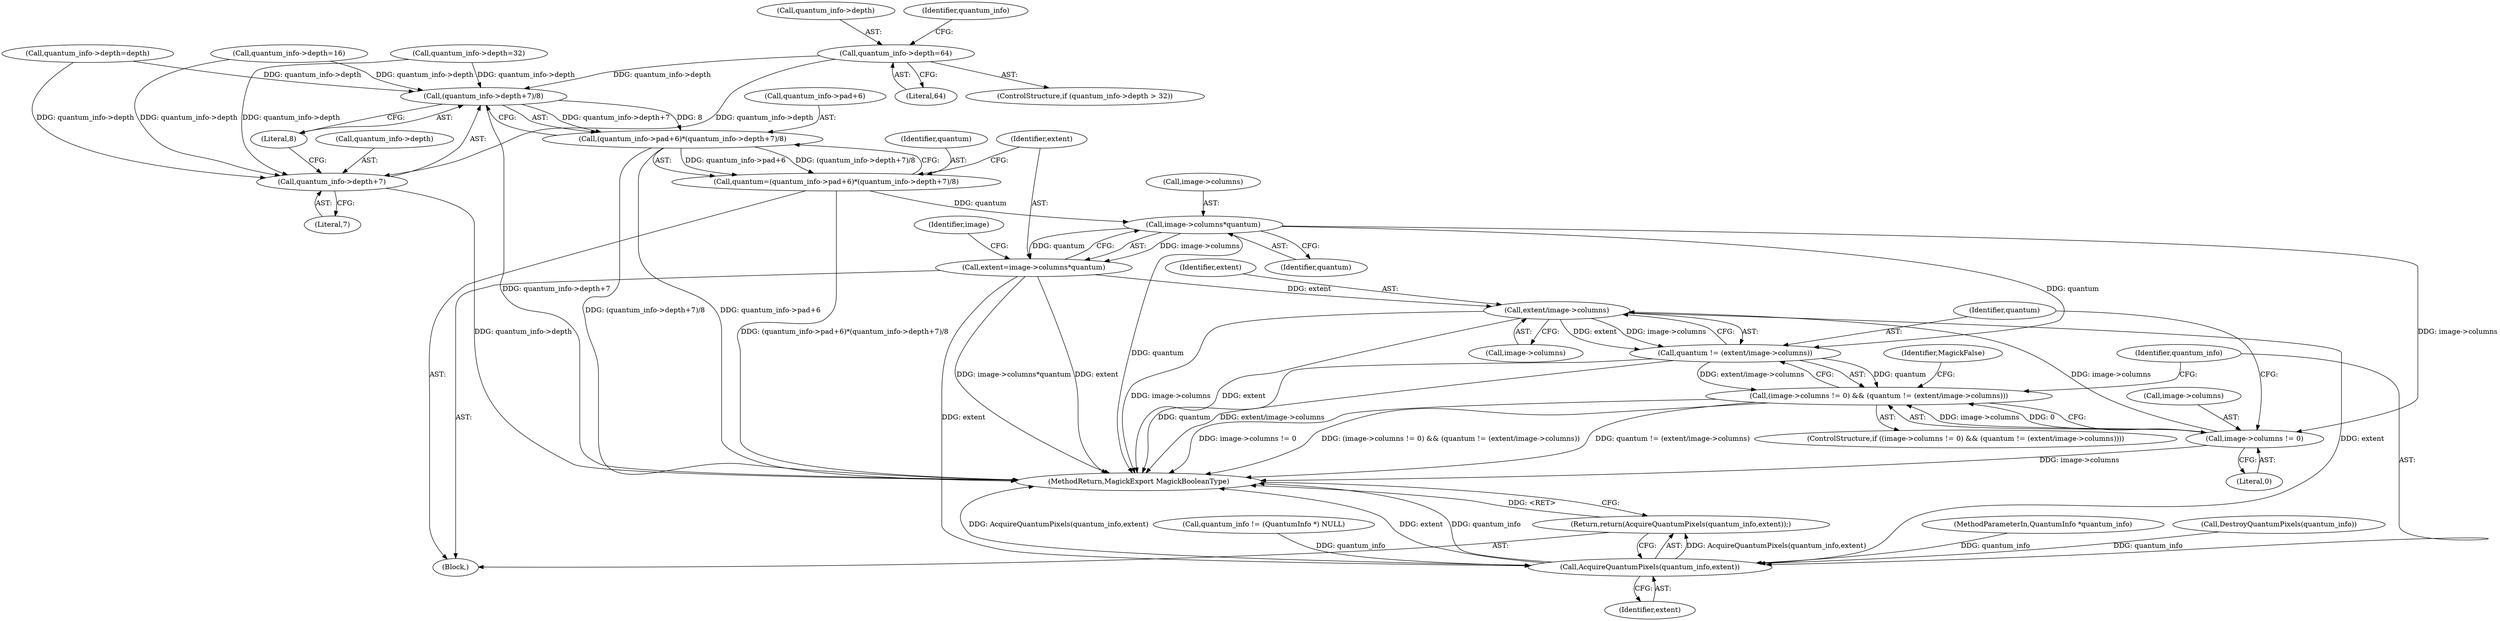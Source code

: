 digraph "0_ImageMagick_c4e63ad30bc42da691f2b5f82a24516dd6b4dc70_0@pointer" {
"1000165" [label="(Call,quantum_info->depth=64)"];
"1000206" [label="(Call,(quantum_info->depth+7)/8)"];
"1000200" [label="(Call,(quantum_info->pad+6)*(quantum_info->depth+7)/8)"];
"1000198" [label="(Call,quantum=(quantum_info->pad+6)*(quantum_info->depth+7)/8)"];
"1000215" [label="(Call,image->columns*quantum)"];
"1000213" [label="(Call,extent=image->columns*quantum)"];
"1000229" [label="(Call,extent/image->columns)"];
"1000227" [label="(Call,quantum != (extent/image->columns))"];
"1000221" [label="(Call,(image->columns != 0) && (quantum != (extent/image->columns)))"];
"1000237" [label="(Call,AcquireQuantumPixels(quantum_info,extent))"];
"1000236" [label="(Return,return(AcquireQuantumPixels(quantum_info,extent));)"];
"1000222" [label="(Call,image->columns != 0)"];
"1000207" [label="(Call,quantum_info->depth+7)"];
"1000206" [label="(Call,(quantum_info->depth+7)/8)"];
"1000223" [label="(Call,image->columns)"];
"1000208" [label="(Call,quantum_info->depth)"];
"1000228" [label="(Identifier,quantum)"];
"1000236" [label="(Return,return(AcquireQuantumPixels(quantum_info,extent));)"];
"1000230" [label="(Identifier,extent)"];
"1000211" [label="(Literal,7)"];
"1000216" [label="(Call,image->columns)"];
"1000147" [label="(Call,quantum_info->depth=depth)"];
"1000183" [label="(Call,quantum_info->depth=16)"];
"1000239" [label="(Identifier,extent)"];
"1000222" [label="(Call,image->columns != 0)"];
"1000231" [label="(Call,image->columns)"];
"1000201" [label="(Call,quantum_info->pad+6)"];
"1000177" [label="(Call,quantum_info->depth=32)"];
"1000103" [label="(MethodParameterIn,QuantumInfo *quantum_info)"];
"1000105" [label="(Block,)"];
"1000221" [label="(Call,(image->columns != 0) && (quantum != (extent/image->columns)))"];
"1000196" [label="(Call,DestroyQuantumPixels(quantum_info))"];
"1000169" [label="(Literal,64)"];
"1000219" [label="(Identifier,quantum)"];
"1000235" [label="(Identifier,MagickFalse)"];
"1000220" [label="(ControlStructure,if ((image->columns != 0) && (quantum != (extent/image->columns))))"];
"1000198" [label="(Call,quantum=(quantum_info->pad+6)*(quantum_info->depth+7)/8)"];
"1000215" [label="(Call,image->columns*quantum)"];
"1000238" [label="(Identifier,quantum_info)"];
"1000199" [label="(Identifier,quantum)"];
"1000200" [label="(Call,(quantum_info->pad+6)*(quantum_info->depth+7)/8)"];
"1000214" [label="(Identifier,extent)"];
"1000212" [label="(Literal,8)"];
"1000136" [label="(Call,quantum_info != (QuantumInfo *) NULL)"];
"1000227" [label="(Call,quantum != (extent/image->columns))"];
"1000237" [label="(Call,AcquireQuantumPixels(quantum_info,extent))"];
"1000159" [label="(ControlStructure,if (quantum_info->depth > 32))"];
"1000226" [label="(Literal,0)"];
"1000229" [label="(Call,extent/image->columns)"];
"1000213" [label="(Call,extent=image->columns*quantum)"];
"1000224" [label="(Identifier,image)"];
"1000166" [label="(Call,quantum_info->depth)"];
"1000165" [label="(Call,quantum_info->depth=64)"];
"1000191" [label="(Identifier,quantum_info)"];
"1000240" [label="(MethodReturn,MagickExport MagickBooleanType)"];
"1000207" [label="(Call,quantum_info->depth+7)"];
"1000165" -> "1000159"  [label="AST: "];
"1000165" -> "1000169"  [label="CFG: "];
"1000166" -> "1000165"  [label="AST: "];
"1000169" -> "1000165"  [label="AST: "];
"1000191" -> "1000165"  [label="CFG: "];
"1000165" -> "1000206"  [label="DDG: quantum_info->depth"];
"1000165" -> "1000207"  [label="DDG: quantum_info->depth"];
"1000206" -> "1000200"  [label="AST: "];
"1000206" -> "1000212"  [label="CFG: "];
"1000207" -> "1000206"  [label="AST: "];
"1000212" -> "1000206"  [label="AST: "];
"1000200" -> "1000206"  [label="CFG: "];
"1000206" -> "1000240"  [label="DDG: quantum_info->depth+7"];
"1000206" -> "1000200"  [label="DDG: quantum_info->depth+7"];
"1000206" -> "1000200"  [label="DDG: 8"];
"1000177" -> "1000206"  [label="DDG: quantum_info->depth"];
"1000147" -> "1000206"  [label="DDG: quantum_info->depth"];
"1000183" -> "1000206"  [label="DDG: quantum_info->depth"];
"1000200" -> "1000198"  [label="AST: "];
"1000201" -> "1000200"  [label="AST: "];
"1000198" -> "1000200"  [label="CFG: "];
"1000200" -> "1000240"  [label="DDG: quantum_info->pad+6"];
"1000200" -> "1000240"  [label="DDG: (quantum_info->depth+7)/8"];
"1000200" -> "1000198"  [label="DDG: quantum_info->pad+6"];
"1000200" -> "1000198"  [label="DDG: (quantum_info->depth+7)/8"];
"1000198" -> "1000105"  [label="AST: "];
"1000199" -> "1000198"  [label="AST: "];
"1000214" -> "1000198"  [label="CFG: "];
"1000198" -> "1000240"  [label="DDG: (quantum_info->pad+6)*(quantum_info->depth+7)/8"];
"1000198" -> "1000215"  [label="DDG: quantum"];
"1000215" -> "1000213"  [label="AST: "];
"1000215" -> "1000219"  [label="CFG: "];
"1000216" -> "1000215"  [label="AST: "];
"1000219" -> "1000215"  [label="AST: "];
"1000213" -> "1000215"  [label="CFG: "];
"1000215" -> "1000240"  [label="DDG: quantum"];
"1000215" -> "1000213"  [label="DDG: image->columns"];
"1000215" -> "1000213"  [label="DDG: quantum"];
"1000215" -> "1000222"  [label="DDG: image->columns"];
"1000215" -> "1000227"  [label="DDG: quantum"];
"1000213" -> "1000105"  [label="AST: "];
"1000214" -> "1000213"  [label="AST: "];
"1000224" -> "1000213"  [label="CFG: "];
"1000213" -> "1000240"  [label="DDG: extent"];
"1000213" -> "1000240"  [label="DDG: image->columns*quantum"];
"1000213" -> "1000229"  [label="DDG: extent"];
"1000213" -> "1000237"  [label="DDG: extent"];
"1000229" -> "1000227"  [label="AST: "];
"1000229" -> "1000231"  [label="CFG: "];
"1000230" -> "1000229"  [label="AST: "];
"1000231" -> "1000229"  [label="AST: "];
"1000227" -> "1000229"  [label="CFG: "];
"1000229" -> "1000240"  [label="DDG: image->columns"];
"1000229" -> "1000240"  [label="DDG: extent"];
"1000229" -> "1000227"  [label="DDG: extent"];
"1000229" -> "1000227"  [label="DDG: image->columns"];
"1000222" -> "1000229"  [label="DDG: image->columns"];
"1000229" -> "1000237"  [label="DDG: extent"];
"1000227" -> "1000221"  [label="AST: "];
"1000228" -> "1000227"  [label="AST: "];
"1000221" -> "1000227"  [label="CFG: "];
"1000227" -> "1000240"  [label="DDG: quantum"];
"1000227" -> "1000240"  [label="DDG: extent/image->columns"];
"1000227" -> "1000221"  [label="DDG: quantum"];
"1000227" -> "1000221"  [label="DDG: extent/image->columns"];
"1000221" -> "1000220"  [label="AST: "];
"1000221" -> "1000222"  [label="CFG: "];
"1000222" -> "1000221"  [label="AST: "];
"1000235" -> "1000221"  [label="CFG: "];
"1000238" -> "1000221"  [label="CFG: "];
"1000221" -> "1000240"  [label="DDG: (image->columns != 0) && (quantum != (extent/image->columns))"];
"1000221" -> "1000240"  [label="DDG: quantum != (extent/image->columns)"];
"1000221" -> "1000240"  [label="DDG: image->columns != 0"];
"1000222" -> "1000221"  [label="DDG: image->columns"];
"1000222" -> "1000221"  [label="DDG: 0"];
"1000237" -> "1000236"  [label="AST: "];
"1000237" -> "1000239"  [label="CFG: "];
"1000238" -> "1000237"  [label="AST: "];
"1000239" -> "1000237"  [label="AST: "];
"1000236" -> "1000237"  [label="CFG: "];
"1000237" -> "1000240"  [label="DDG: AcquireQuantumPixels(quantum_info,extent)"];
"1000237" -> "1000240"  [label="DDG: extent"];
"1000237" -> "1000240"  [label="DDG: quantum_info"];
"1000237" -> "1000236"  [label="DDG: AcquireQuantumPixels(quantum_info,extent)"];
"1000196" -> "1000237"  [label="DDG: quantum_info"];
"1000136" -> "1000237"  [label="DDG: quantum_info"];
"1000103" -> "1000237"  [label="DDG: quantum_info"];
"1000236" -> "1000105"  [label="AST: "];
"1000240" -> "1000236"  [label="CFG: "];
"1000236" -> "1000240"  [label="DDG: <RET>"];
"1000222" -> "1000226"  [label="CFG: "];
"1000223" -> "1000222"  [label="AST: "];
"1000226" -> "1000222"  [label="AST: "];
"1000228" -> "1000222"  [label="CFG: "];
"1000222" -> "1000240"  [label="DDG: image->columns"];
"1000207" -> "1000211"  [label="CFG: "];
"1000208" -> "1000207"  [label="AST: "];
"1000211" -> "1000207"  [label="AST: "];
"1000212" -> "1000207"  [label="CFG: "];
"1000207" -> "1000240"  [label="DDG: quantum_info->depth"];
"1000177" -> "1000207"  [label="DDG: quantum_info->depth"];
"1000147" -> "1000207"  [label="DDG: quantum_info->depth"];
"1000183" -> "1000207"  [label="DDG: quantum_info->depth"];
}
